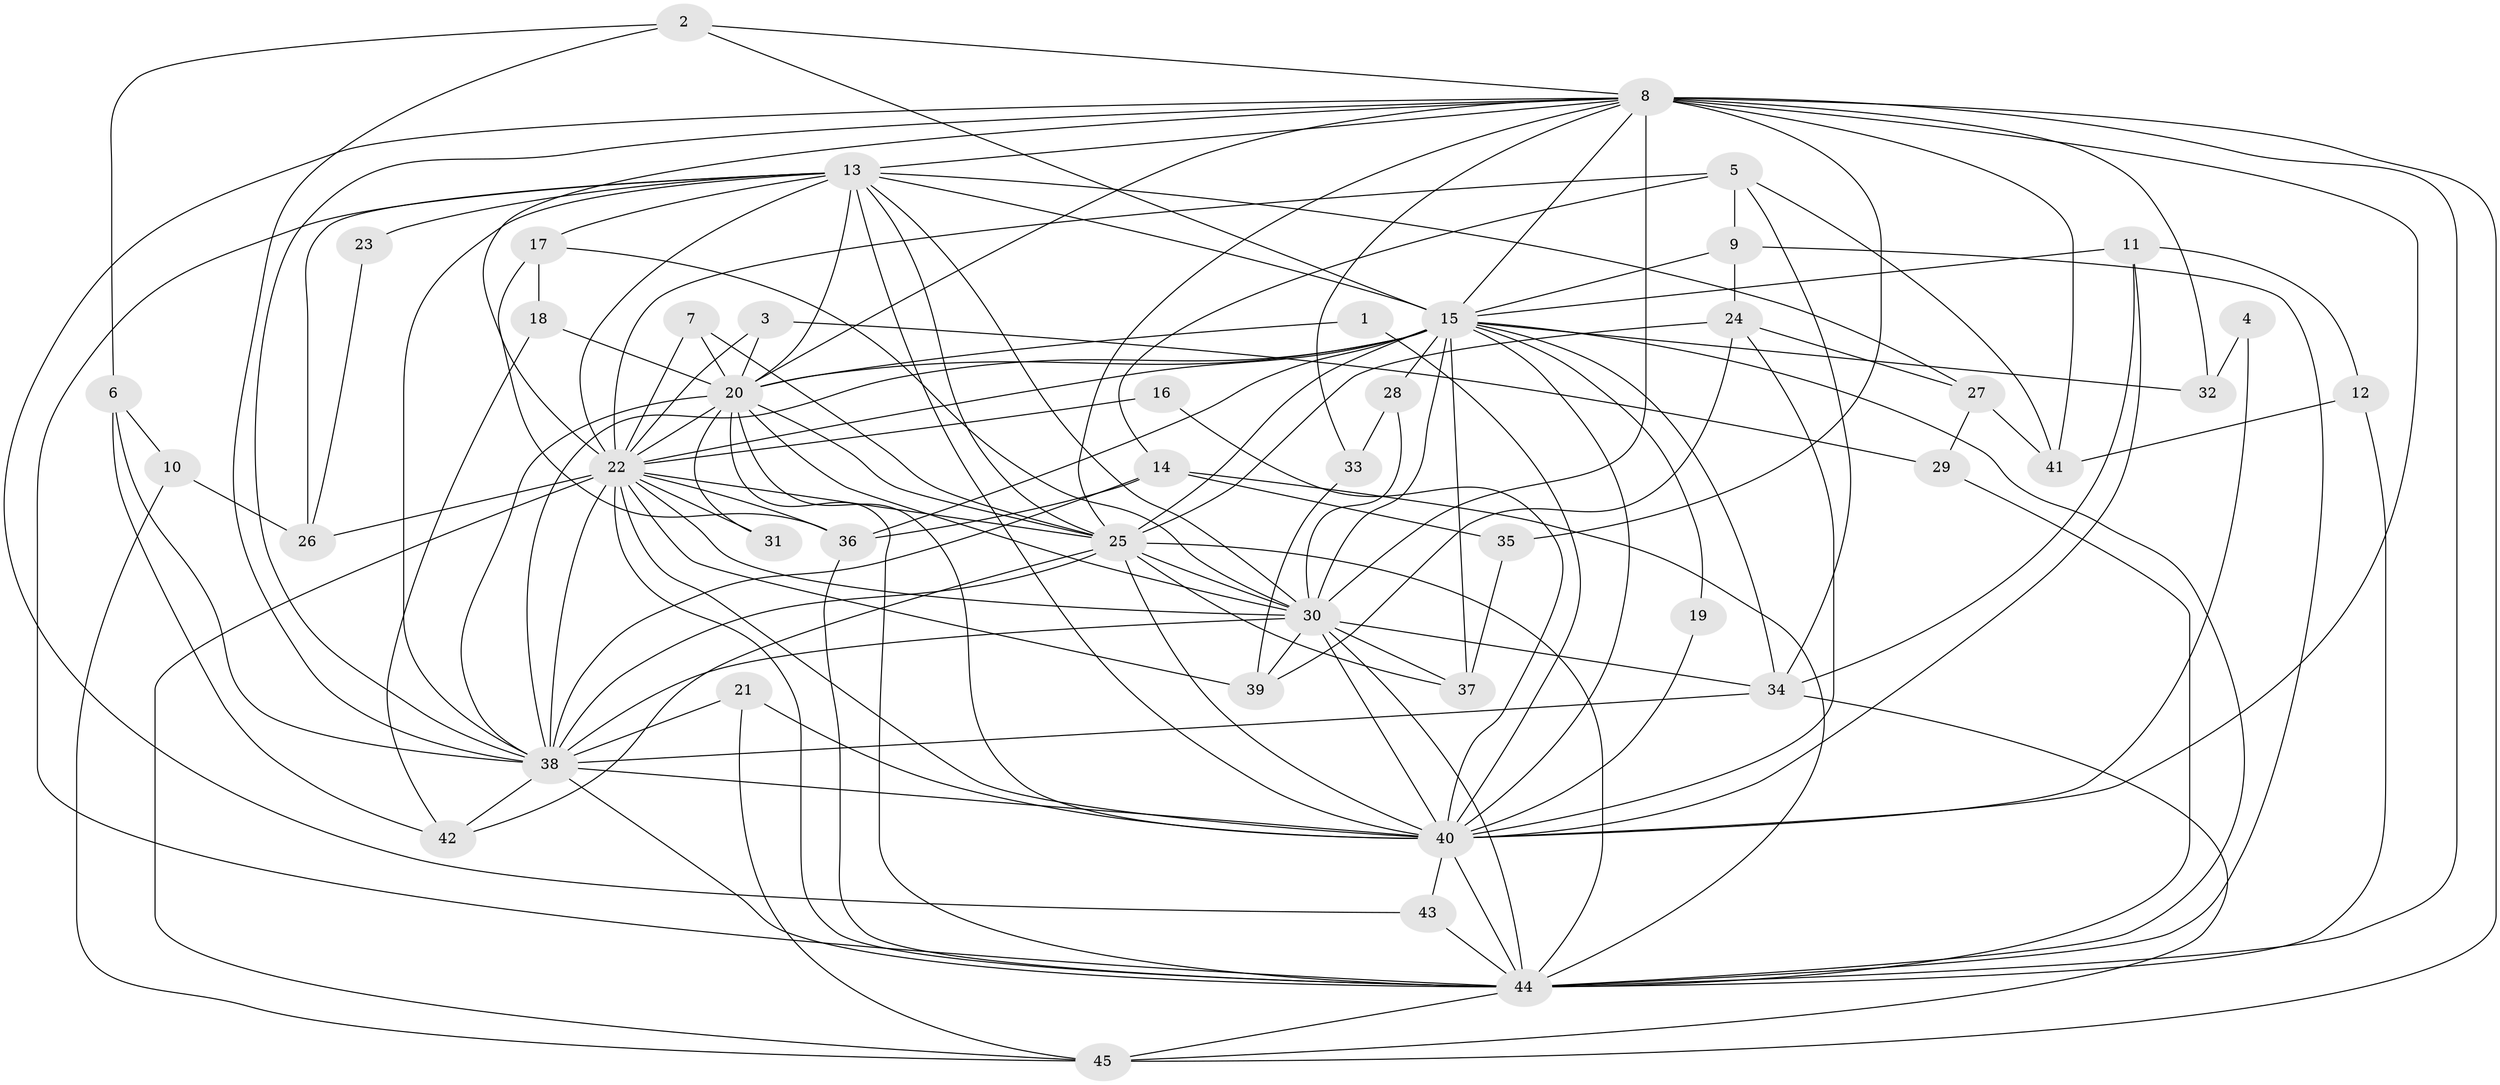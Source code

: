 // original degree distribution, {18: 0.011111111111111112, 14: 0.011111111111111112, 24: 0.011111111111111112, 20: 0.022222222222222223, 17: 0.022222222222222223, 16: 0.011111111111111112, 22: 0.011111111111111112, 23: 0.011111111111111112, 5: 0.03333333333333333, 7: 0.011111111111111112, 2: 0.5222222222222223, 4: 0.14444444444444443, 3: 0.16666666666666666, 6: 0.011111111111111112}
// Generated by graph-tools (version 1.1) at 2025/01/03/09/25 03:01:31]
// undirected, 45 vertices, 139 edges
graph export_dot {
graph [start="1"]
  node [color=gray90,style=filled];
  1;
  2;
  3;
  4;
  5;
  6;
  7;
  8;
  9;
  10;
  11;
  12;
  13;
  14;
  15;
  16;
  17;
  18;
  19;
  20;
  21;
  22;
  23;
  24;
  25;
  26;
  27;
  28;
  29;
  30;
  31;
  32;
  33;
  34;
  35;
  36;
  37;
  38;
  39;
  40;
  41;
  42;
  43;
  44;
  45;
  1 -- 20 [weight=1.0];
  1 -- 40 [weight=1.0];
  2 -- 6 [weight=1.0];
  2 -- 8 [weight=1.0];
  2 -- 15 [weight=1.0];
  2 -- 38 [weight=1.0];
  3 -- 20 [weight=1.0];
  3 -- 22 [weight=1.0];
  3 -- 29 [weight=1.0];
  4 -- 32 [weight=1.0];
  4 -- 40 [weight=1.0];
  5 -- 9 [weight=1.0];
  5 -- 14 [weight=1.0];
  5 -- 22 [weight=1.0];
  5 -- 34 [weight=1.0];
  5 -- 41 [weight=1.0];
  6 -- 10 [weight=1.0];
  6 -- 38 [weight=1.0];
  6 -- 42 [weight=1.0];
  7 -- 20 [weight=1.0];
  7 -- 22 [weight=1.0];
  7 -- 25 [weight=1.0];
  8 -- 13 [weight=1.0];
  8 -- 15 [weight=1.0];
  8 -- 20 [weight=2.0];
  8 -- 22 [weight=2.0];
  8 -- 25 [weight=1.0];
  8 -- 30 [weight=2.0];
  8 -- 32 [weight=1.0];
  8 -- 33 [weight=1.0];
  8 -- 35 [weight=1.0];
  8 -- 38 [weight=1.0];
  8 -- 40 [weight=4.0];
  8 -- 41 [weight=1.0];
  8 -- 43 [weight=1.0];
  8 -- 44 [weight=2.0];
  8 -- 45 [weight=1.0];
  9 -- 15 [weight=1.0];
  9 -- 24 [weight=1.0];
  9 -- 44 [weight=1.0];
  10 -- 26 [weight=1.0];
  10 -- 45 [weight=1.0];
  11 -- 12 [weight=1.0];
  11 -- 15 [weight=1.0];
  11 -- 34 [weight=1.0];
  11 -- 40 [weight=1.0];
  12 -- 41 [weight=1.0];
  12 -- 44 [weight=1.0];
  13 -- 15 [weight=1.0];
  13 -- 17 [weight=1.0];
  13 -- 20 [weight=1.0];
  13 -- 22 [weight=1.0];
  13 -- 23 [weight=1.0];
  13 -- 25 [weight=1.0];
  13 -- 26 [weight=1.0];
  13 -- 27 [weight=1.0];
  13 -- 30 [weight=2.0];
  13 -- 38 [weight=1.0];
  13 -- 40 [weight=1.0];
  13 -- 44 [weight=1.0];
  14 -- 35 [weight=1.0];
  14 -- 36 [weight=1.0];
  14 -- 38 [weight=1.0];
  14 -- 44 [weight=1.0];
  15 -- 19 [weight=1.0];
  15 -- 20 [weight=2.0];
  15 -- 22 [weight=1.0];
  15 -- 25 [weight=1.0];
  15 -- 28 [weight=1.0];
  15 -- 30 [weight=2.0];
  15 -- 32 [weight=1.0];
  15 -- 34 [weight=1.0];
  15 -- 36 [weight=1.0];
  15 -- 37 [weight=1.0];
  15 -- 38 [weight=1.0];
  15 -- 40 [weight=1.0];
  15 -- 44 [weight=1.0];
  16 -- 22 [weight=1.0];
  16 -- 40 [weight=1.0];
  17 -- 18 [weight=1.0];
  17 -- 30 [weight=1.0];
  17 -- 36 [weight=1.0];
  18 -- 20 [weight=1.0];
  18 -- 42 [weight=1.0];
  19 -- 40 [weight=1.0];
  20 -- 22 [weight=1.0];
  20 -- 25 [weight=1.0];
  20 -- 30 [weight=1.0];
  20 -- 31 [weight=1.0];
  20 -- 38 [weight=1.0];
  20 -- 40 [weight=2.0];
  20 -- 44 [weight=1.0];
  21 -- 38 [weight=1.0];
  21 -- 40 [weight=1.0];
  21 -- 45 [weight=1.0];
  22 -- 25 [weight=1.0];
  22 -- 26 [weight=1.0];
  22 -- 30 [weight=2.0];
  22 -- 31 [weight=1.0];
  22 -- 36 [weight=1.0];
  22 -- 38 [weight=1.0];
  22 -- 39 [weight=1.0];
  22 -- 40 [weight=1.0];
  22 -- 44 [weight=1.0];
  22 -- 45 [weight=1.0];
  23 -- 26 [weight=1.0];
  24 -- 25 [weight=1.0];
  24 -- 27 [weight=1.0];
  24 -- 39 [weight=1.0];
  24 -- 40 [weight=1.0];
  25 -- 30 [weight=2.0];
  25 -- 37 [weight=2.0];
  25 -- 38 [weight=2.0];
  25 -- 40 [weight=1.0];
  25 -- 42 [weight=1.0];
  25 -- 44 [weight=1.0];
  27 -- 29 [weight=1.0];
  27 -- 41 [weight=1.0];
  28 -- 30 [weight=1.0];
  28 -- 33 [weight=1.0];
  29 -- 44 [weight=1.0];
  30 -- 34 [weight=2.0];
  30 -- 37 [weight=1.0];
  30 -- 38 [weight=1.0];
  30 -- 39 [weight=1.0];
  30 -- 40 [weight=2.0];
  30 -- 44 [weight=2.0];
  33 -- 39 [weight=1.0];
  34 -- 38 [weight=1.0];
  34 -- 45 [weight=1.0];
  35 -- 37 [weight=1.0];
  36 -- 44 [weight=1.0];
  38 -- 40 [weight=1.0];
  38 -- 42 [weight=1.0];
  38 -- 44 [weight=1.0];
  40 -- 43 [weight=2.0];
  40 -- 44 [weight=1.0];
  43 -- 44 [weight=1.0];
  44 -- 45 [weight=1.0];
}
